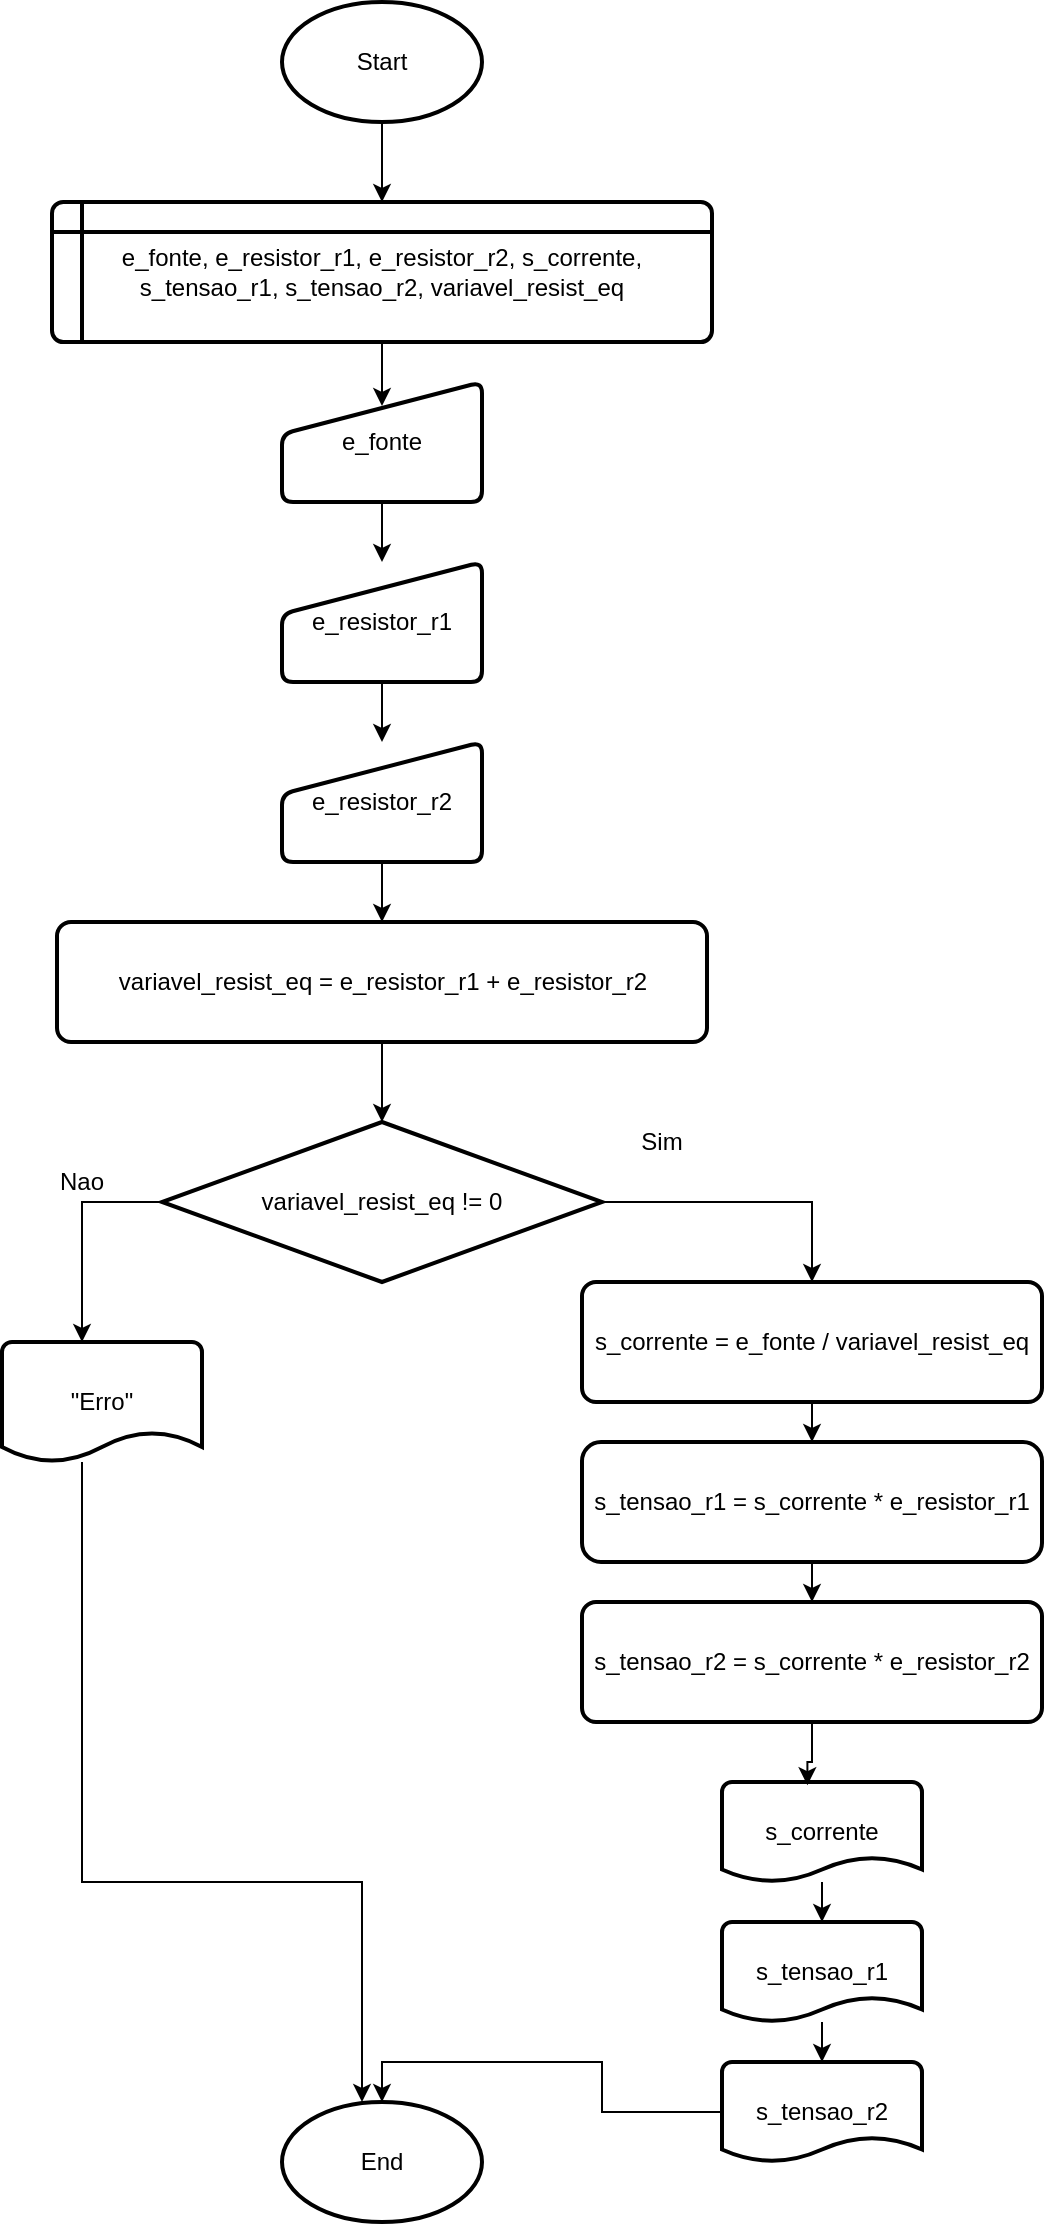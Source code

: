<mxfile version="13.10.8"><diagram id="S73HznNneHBnteaJnoq7" name="Page-1"><mxGraphModel dx="2243" dy="1103" grid="1" gridSize="10" guides="1" tooltips="1" connect="1" arrows="1" fold="1" page="1" pageScale="1" pageWidth="827" pageHeight="1169" math="0" shadow="0"><root><mxCell id="0"/><mxCell id="1" parent="0"/><mxCell id="IkZtDns9bMplBpxLh3BM-3" style="edgeStyle=orthogonalEdgeStyle;rounded=0;orthogonalLoop=1;jettySize=auto;html=1;entryX=0.5;entryY=0;entryDx=0;entryDy=0;" edge="1" parent="1" source="IkZtDns9bMplBpxLh3BM-1" target="IkZtDns9bMplBpxLh3BM-2"><mxGeometry relative="1" as="geometry"/></mxCell><mxCell id="IkZtDns9bMplBpxLh3BM-1" value="Start" style="strokeWidth=2;html=1;shape=mxgraph.flowchart.start_1;whiteSpace=wrap;" vertex="1" parent="1"><mxGeometry x="270" y="50" width="100" height="60" as="geometry"/></mxCell><mxCell id="IkZtDns9bMplBpxLh3BM-5" style="edgeStyle=orthogonalEdgeStyle;rounded=0;orthogonalLoop=1;jettySize=auto;html=1;entryX=0.5;entryY=0.2;entryDx=0;entryDy=0;entryPerimeter=0;" edge="1" parent="1" source="IkZtDns9bMplBpxLh3BM-2" target="IkZtDns9bMplBpxLh3BM-4"><mxGeometry relative="1" as="geometry"/></mxCell><mxCell id="IkZtDns9bMplBpxLh3BM-2" value="e_fonte, e_resistor_r1, e_resistor_r2, s_corrente, s_tensao_r1, s_tensao_r2,&amp;nbsp;variavel_resist_eq" style="shape=internalStorage;whiteSpace=wrap;html=1;dx=15;dy=15;rounded=1;arcSize=8;strokeWidth=2;" vertex="1" parent="1"><mxGeometry x="155" y="150" width="330" height="70" as="geometry"/></mxCell><mxCell id="IkZtDns9bMplBpxLh3BM-8" style="edgeStyle=orthogonalEdgeStyle;rounded=0;orthogonalLoop=1;jettySize=auto;html=1;entryX=0.5;entryY=0;entryDx=0;entryDy=0;" edge="1" parent="1" source="IkZtDns9bMplBpxLh3BM-4" target="IkZtDns9bMplBpxLh3BM-6"><mxGeometry relative="1" as="geometry"/></mxCell><mxCell id="IkZtDns9bMplBpxLh3BM-4" value="e_fonte" style="html=1;strokeWidth=2;shape=manualInput;whiteSpace=wrap;rounded=1;size=26;arcSize=11;" vertex="1" parent="1"><mxGeometry x="270" y="240" width="100" height="60" as="geometry"/></mxCell><mxCell id="IkZtDns9bMplBpxLh3BM-9" style="edgeStyle=orthogonalEdgeStyle;rounded=0;orthogonalLoop=1;jettySize=auto;html=1;entryX=0.5;entryY=0;entryDx=0;entryDy=0;" edge="1" parent="1" source="IkZtDns9bMplBpxLh3BM-6" target="IkZtDns9bMplBpxLh3BM-7"><mxGeometry relative="1" as="geometry"/></mxCell><mxCell id="IkZtDns9bMplBpxLh3BM-6" value="e_resistor_r1" style="html=1;strokeWidth=2;shape=manualInput;whiteSpace=wrap;rounded=1;size=26;arcSize=11;" vertex="1" parent="1"><mxGeometry x="270" y="330" width="100" height="60" as="geometry"/></mxCell><mxCell id="IkZtDns9bMplBpxLh3BM-11" style="edgeStyle=orthogonalEdgeStyle;rounded=0;orthogonalLoop=1;jettySize=auto;html=1;entryX=0.5;entryY=0;entryDx=0;entryDy=0;" edge="1" parent="1" source="IkZtDns9bMplBpxLh3BM-7" target="IkZtDns9bMplBpxLh3BM-10"><mxGeometry relative="1" as="geometry"/></mxCell><mxCell id="IkZtDns9bMplBpxLh3BM-7" value="e_resistor_r2" style="html=1;strokeWidth=2;shape=manualInput;whiteSpace=wrap;rounded=1;size=26;arcSize=11;" vertex="1" parent="1"><mxGeometry x="270" y="420" width="100" height="60" as="geometry"/></mxCell><mxCell id="IkZtDns9bMplBpxLh3BM-14" value="" style="edgeStyle=orthogonalEdgeStyle;rounded=0;orthogonalLoop=1;jettySize=auto;html=1;" edge="1" parent="1" source="IkZtDns9bMplBpxLh3BM-10" target="IkZtDns9bMplBpxLh3BM-13"><mxGeometry relative="1" as="geometry"/></mxCell><mxCell id="IkZtDns9bMplBpxLh3BM-10" value="variavel_resist_eq =&amp;nbsp;e_resistor_r1 +&amp;nbsp;e_resistor_r2" style="rounded=1;whiteSpace=wrap;html=1;absoluteArcSize=1;arcSize=14;strokeWidth=2;" vertex="1" parent="1"><mxGeometry x="157.5" y="510" width="325" height="60" as="geometry"/></mxCell><mxCell id="IkZtDns9bMplBpxLh3BM-29" style="edgeStyle=orthogonalEdgeStyle;rounded=0;orthogonalLoop=1;jettySize=auto;html=1;entryX=0.5;entryY=0;entryDx=0;entryDy=0;" edge="1" parent="1" source="IkZtDns9bMplBpxLh3BM-12" target="IkZtDns9bMplBpxLh3BM-26"><mxGeometry relative="1" as="geometry"/></mxCell><mxCell id="IkZtDns9bMplBpxLh3BM-12" value="s_corrente = e_fonte /&amp;nbsp;variavel_resist_eq" style="rounded=1;whiteSpace=wrap;html=1;absoluteArcSize=1;arcSize=14;strokeWidth=2;" vertex="1" parent="1"><mxGeometry x="420" y="690" width="230" height="60" as="geometry"/></mxCell><mxCell id="IkZtDns9bMplBpxLh3BM-17" style="edgeStyle=orthogonalEdgeStyle;rounded=0;orthogonalLoop=1;jettySize=auto;html=1;" edge="1" parent="1" source="IkZtDns9bMplBpxLh3BM-13" target="IkZtDns9bMplBpxLh3BM-16"><mxGeometry relative="1" as="geometry"><Array as="points"><mxPoint x="170" y="650"/></Array></mxGeometry></mxCell><mxCell id="IkZtDns9bMplBpxLh3BM-21" style="edgeStyle=orthogonalEdgeStyle;rounded=0;orthogonalLoop=1;jettySize=auto;html=1;entryX=0.5;entryY=0;entryDx=0;entryDy=0;" edge="1" parent="1" source="IkZtDns9bMplBpxLh3BM-13" target="IkZtDns9bMplBpxLh3BM-12"><mxGeometry relative="1" as="geometry"><Array as="points"><mxPoint x="535" y="650"/></Array></mxGeometry></mxCell><mxCell id="IkZtDns9bMplBpxLh3BM-13" value="&lt;span&gt;variavel_resist_eq != 0&lt;/span&gt;" style="strokeWidth=2;html=1;shape=mxgraph.flowchart.decision;whiteSpace=wrap;" vertex="1" parent="1"><mxGeometry x="210" y="610" width="220" height="80" as="geometry"/></mxCell><mxCell id="IkZtDns9bMplBpxLh3BM-18" style="edgeStyle=orthogonalEdgeStyle;rounded=0;orthogonalLoop=1;jettySize=auto;html=1;" edge="1" parent="1" source="IkZtDns9bMplBpxLh3BM-16" target="IkZtDns9bMplBpxLh3BM-15"><mxGeometry relative="1" as="geometry"><Array as="points"><mxPoint x="170" y="990"/><mxPoint x="310" y="990"/></Array></mxGeometry></mxCell><mxCell id="IkZtDns9bMplBpxLh3BM-16" value="&quot;Erro&quot;" style="strokeWidth=2;html=1;shape=mxgraph.flowchart.document2;whiteSpace=wrap;size=0.25;" vertex="1" parent="1"><mxGeometry x="130" y="720" width="100" height="60" as="geometry"/></mxCell><mxCell id="IkZtDns9bMplBpxLh3BM-19" value="Nao" style="text;html=1;strokeColor=none;fillColor=none;align=center;verticalAlign=middle;whiteSpace=wrap;rounded=0;" vertex="1" parent="1"><mxGeometry x="150" y="630" width="40" height="20" as="geometry"/></mxCell><mxCell id="IkZtDns9bMplBpxLh3BM-20" value="Sim" style="text;html=1;strokeColor=none;fillColor=none;align=center;verticalAlign=middle;whiteSpace=wrap;rounded=0;" vertex="1" parent="1"><mxGeometry x="440" y="610" width="40" height="20" as="geometry"/></mxCell><mxCell id="IkZtDns9bMplBpxLh3BM-34" style="edgeStyle=orthogonalEdgeStyle;rounded=0;orthogonalLoop=1;jettySize=auto;html=1;entryX=0.5;entryY=0;entryDx=0;entryDy=0;entryPerimeter=0;" edge="1" parent="1" source="IkZtDns9bMplBpxLh3BM-22" target="IkZtDns9bMplBpxLh3BM-31"><mxGeometry relative="1" as="geometry"/></mxCell><mxCell id="IkZtDns9bMplBpxLh3BM-22" value="s_corrente" style="strokeWidth=2;html=1;shape=mxgraph.flowchart.document2;whiteSpace=wrap;size=0.25;" vertex="1" parent="1"><mxGeometry x="490" y="940" width="100" height="50" as="geometry"/></mxCell><mxCell id="IkZtDns9bMplBpxLh3BM-15" value="End" style="strokeWidth=2;html=1;shape=mxgraph.flowchart.start_1;whiteSpace=wrap;" vertex="1" parent="1"><mxGeometry x="270" y="1100" width="100" height="60" as="geometry"/></mxCell><mxCell id="IkZtDns9bMplBpxLh3BM-30" style="edgeStyle=orthogonalEdgeStyle;rounded=0;orthogonalLoop=1;jettySize=auto;html=1;entryX=0.5;entryY=0;entryDx=0;entryDy=0;" edge="1" parent="1" source="IkZtDns9bMplBpxLh3BM-26" target="IkZtDns9bMplBpxLh3BM-27"><mxGeometry relative="1" as="geometry"/></mxCell><mxCell id="IkZtDns9bMplBpxLh3BM-26" value="s_tensao_r1 = s_corrente *&amp;nbsp;e_resistor_r1" style="rounded=1;whiteSpace=wrap;html=1;absoluteArcSize=1;arcSize=19;strokeWidth=2;" vertex="1" parent="1"><mxGeometry x="420" y="770" width="230" height="60" as="geometry"/></mxCell><mxCell id="IkZtDns9bMplBpxLh3BM-33" style="edgeStyle=orthogonalEdgeStyle;rounded=0;orthogonalLoop=1;jettySize=auto;html=1;entryX=0.427;entryY=0.032;entryDx=0;entryDy=0;entryPerimeter=0;" edge="1" parent="1" source="IkZtDns9bMplBpxLh3BM-27" target="IkZtDns9bMplBpxLh3BM-22"><mxGeometry relative="1" as="geometry"/></mxCell><mxCell id="IkZtDns9bMplBpxLh3BM-27" value="s_tensao_r2 = s_corrente *&amp;nbsp;e_resistor_r2" style="rounded=1;whiteSpace=wrap;html=1;absoluteArcSize=1;arcSize=14;strokeWidth=2;" vertex="1" parent="1"><mxGeometry x="420" y="850" width="230" height="60" as="geometry"/></mxCell><mxCell id="IkZtDns9bMplBpxLh3BM-35" style="edgeStyle=orthogonalEdgeStyle;rounded=0;orthogonalLoop=1;jettySize=auto;html=1;entryX=0.5;entryY=0;entryDx=0;entryDy=0;entryPerimeter=0;" edge="1" parent="1" source="IkZtDns9bMplBpxLh3BM-31" target="IkZtDns9bMplBpxLh3BM-32"><mxGeometry relative="1" as="geometry"/></mxCell><mxCell id="IkZtDns9bMplBpxLh3BM-31" value="&lt;span&gt;s_tensao_r1&lt;/span&gt;" style="strokeWidth=2;html=1;shape=mxgraph.flowchart.document2;whiteSpace=wrap;size=0.25;" vertex="1" parent="1"><mxGeometry x="490" y="1010" width="100" height="50" as="geometry"/></mxCell><mxCell id="IkZtDns9bMplBpxLh3BM-36" style="edgeStyle=orthogonalEdgeStyle;rounded=0;orthogonalLoop=1;jettySize=auto;html=1;entryX=0.5;entryY=0;entryDx=0;entryDy=0;entryPerimeter=0;" edge="1" parent="1" source="IkZtDns9bMplBpxLh3BM-32" target="IkZtDns9bMplBpxLh3BM-15"><mxGeometry relative="1" as="geometry"/></mxCell><mxCell id="IkZtDns9bMplBpxLh3BM-32" value="s_tensao_r2" style="strokeWidth=2;html=1;shape=mxgraph.flowchart.document2;whiteSpace=wrap;size=0.25;" vertex="1" parent="1"><mxGeometry x="490" y="1080" width="100" height="50" as="geometry"/></mxCell></root></mxGraphModel></diagram></mxfile>